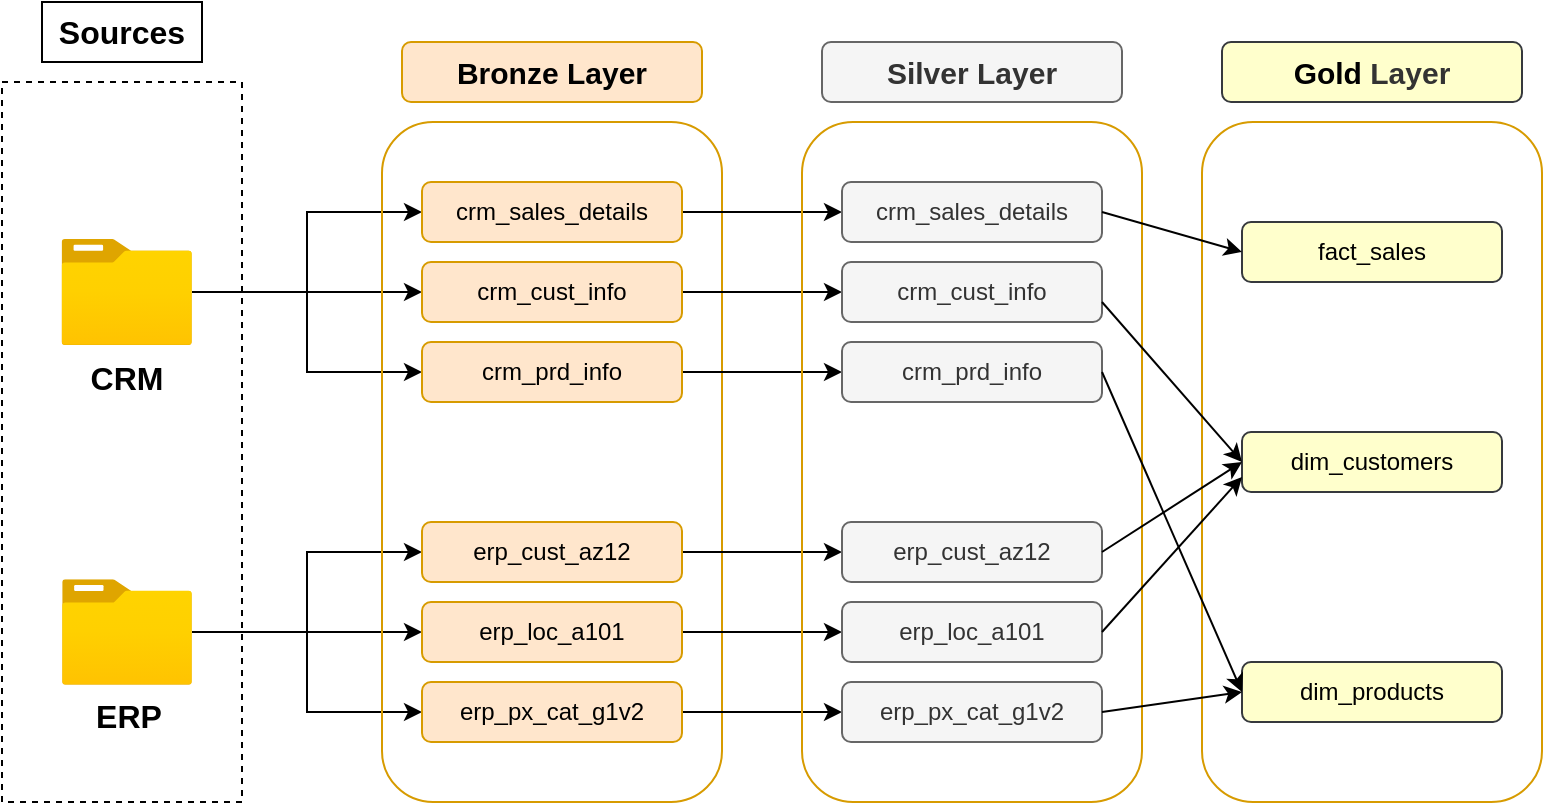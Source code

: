 <mxfile version="26.0.16">
  <diagram name="Page-1" id="ZaKCo2e9F1DByGY8dCHB">
    <mxGraphModel dx="1036" dy="614" grid="1" gridSize="10" guides="1" tooltips="1" connect="1" arrows="1" fold="1" page="1" pageScale="1.2" pageWidth="850" pageHeight="1100" math="0" shadow="0">
      <root>
        <mxCell id="0" />
        <mxCell id="1" parent="0" />
        <mxCell id="fwS_RNYrMWiqNkEhWMYe-1" value="" style="rounded=0;whiteSpace=wrap;html=1;fillColor=none;dashed=1;" parent="1" vertex="1">
          <mxGeometry x="125" y="240" width="120" height="360" as="geometry" />
        </mxCell>
        <mxCell id="fwS_RNYrMWiqNkEhWMYe-2" value="&lt;b&gt;&lt;font style=&quot;font-size: 16px;&quot;&gt;Sources&lt;/font&gt;&lt;/b&gt;" style="rounded=0;whiteSpace=wrap;html=1;strokeColor=default;" parent="1" vertex="1">
          <mxGeometry x="145" y="200" width="80" height="30" as="geometry" />
        </mxCell>
        <mxCell id="fwS_RNYrMWiqNkEhWMYe-14" style="edgeStyle=orthogonalEdgeStyle;rounded=0;orthogonalLoop=1;jettySize=auto;html=1;" parent="1" source="fwS_RNYrMWiqNkEhWMYe-3" target="fwS_RNYrMWiqNkEhWMYe-8" edge="1">
          <mxGeometry relative="1" as="geometry" />
        </mxCell>
        <mxCell id="fwS_RNYrMWiqNkEhWMYe-15" style="edgeStyle=orthogonalEdgeStyle;rounded=0;orthogonalLoop=1;jettySize=auto;html=1;" parent="1" source="fwS_RNYrMWiqNkEhWMYe-3" target="fwS_RNYrMWiqNkEhWMYe-9" edge="1">
          <mxGeometry relative="1" as="geometry" />
        </mxCell>
        <mxCell id="fwS_RNYrMWiqNkEhWMYe-16" style="edgeStyle=orthogonalEdgeStyle;rounded=0;orthogonalLoop=1;jettySize=auto;html=1;entryX=0;entryY=0.5;entryDx=0;entryDy=0;" parent="1" source="fwS_RNYrMWiqNkEhWMYe-3" target="fwS_RNYrMWiqNkEhWMYe-10" edge="1">
          <mxGeometry relative="1" as="geometry" />
        </mxCell>
        <mxCell id="fwS_RNYrMWiqNkEhWMYe-3" value="&lt;b&gt;&lt;font style=&quot;font-size: 16px;&quot;&gt;CRM&lt;/font&gt;&lt;/b&gt;" style="image;aspect=fixed;html=1;points=[];align=center;fontSize=12;image=img/lib/azure2/general/Folder_Blank.svg;" parent="1" vertex="1">
          <mxGeometry x="154.7" y="318.5" width="65.3" height="53" as="geometry" />
        </mxCell>
        <mxCell id="fwS_RNYrMWiqNkEhWMYe-17" style="edgeStyle=orthogonalEdgeStyle;rounded=0;orthogonalLoop=1;jettySize=auto;html=1;entryX=0;entryY=0.5;entryDx=0;entryDy=0;" parent="1" source="fwS_RNYrMWiqNkEhWMYe-4" target="fwS_RNYrMWiqNkEhWMYe-11" edge="1">
          <mxGeometry relative="1" as="geometry" />
        </mxCell>
        <mxCell id="fwS_RNYrMWiqNkEhWMYe-18" style="edgeStyle=orthogonalEdgeStyle;rounded=0;orthogonalLoop=1;jettySize=auto;html=1;entryX=0;entryY=0.5;entryDx=0;entryDy=0;" parent="1" source="fwS_RNYrMWiqNkEhWMYe-4" target="fwS_RNYrMWiqNkEhWMYe-12" edge="1">
          <mxGeometry relative="1" as="geometry" />
        </mxCell>
        <mxCell id="fwS_RNYrMWiqNkEhWMYe-19" style="edgeStyle=orthogonalEdgeStyle;rounded=0;orthogonalLoop=1;jettySize=auto;html=1;entryX=0;entryY=0.5;entryDx=0;entryDy=0;" parent="1" source="fwS_RNYrMWiqNkEhWMYe-4" target="fwS_RNYrMWiqNkEhWMYe-13" edge="1">
          <mxGeometry relative="1" as="geometry" />
        </mxCell>
        <mxCell id="fwS_RNYrMWiqNkEhWMYe-4" value="&lt;font style=&quot;font-size: 16px;&quot;&gt;&lt;b&gt;ERP&lt;/b&gt;&lt;/font&gt;" style="image;aspect=fixed;html=1;points=[];align=center;fontSize=12;image=img/lib/azure2/general/Folder_Blank.svg;" parent="1" vertex="1">
          <mxGeometry x="155" y="488.63" width="65" height="52.75" as="geometry" />
        </mxCell>
        <mxCell id="fwS_RNYrMWiqNkEhWMYe-5" value="" style="rounded=1;whiteSpace=wrap;html=1;fillColor=none;strokeColor=#d79b00;" parent="1" vertex="1">
          <mxGeometry x="315" y="260" width="170" height="340" as="geometry" />
        </mxCell>
        <mxCell id="fwS_RNYrMWiqNkEhWMYe-6" value="&lt;font style=&quot;font-size: 15px;&quot;&gt;Bronze Layer&lt;/font&gt;" style="rounded=1;whiteSpace=wrap;html=1;fontStyle=1;fillColor=#ffe6cc;strokeColor=#d79b00;" parent="1" vertex="1">
          <mxGeometry x="325" y="220" width="150" height="30" as="geometry" />
        </mxCell>
        <mxCell id="_0ZlDbrnNXBeYlR7TSvm-9" style="edgeStyle=orthogonalEdgeStyle;rounded=0;orthogonalLoop=1;jettySize=auto;html=1;" parent="1" source="fwS_RNYrMWiqNkEhWMYe-8" target="_0ZlDbrnNXBeYlR7TSvm-3" edge="1">
          <mxGeometry relative="1" as="geometry" />
        </mxCell>
        <mxCell id="fwS_RNYrMWiqNkEhWMYe-8" value="crm_sales_details" style="rounded=1;whiteSpace=wrap;html=1;fillColor=#ffe6cc;strokeColor=#d79b00;" parent="1" vertex="1">
          <mxGeometry x="335" y="290" width="130" height="30" as="geometry" />
        </mxCell>
        <mxCell id="_0ZlDbrnNXBeYlR7TSvm-10" style="edgeStyle=orthogonalEdgeStyle;rounded=0;orthogonalLoop=1;jettySize=auto;html=1;entryX=0;entryY=0.5;entryDx=0;entryDy=0;" parent="1" source="fwS_RNYrMWiqNkEhWMYe-9" target="_0ZlDbrnNXBeYlR7TSvm-4" edge="1">
          <mxGeometry relative="1" as="geometry" />
        </mxCell>
        <mxCell id="fwS_RNYrMWiqNkEhWMYe-9" value="crm_cust_info" style="rounded=1;whiteSpace=wrap;html=1;fillColor=#ffe6cc;strokeColor=#d79b00;" parent="1" vertex="1">
          <mxGeometry x="335" y="330" width="130" height="30" as="geometry" />
        </mxCell>
        <mxCell id="_0ZlDbrnNXBeYlR7TSvm-11" style="edgeStyle=orthogonalEdgeStyle;rounded=0;orthogonalLoop=1;jettySize=auto;html=1;" parent="1" source="fwS_RNYrMWiqNkEhWMYe-10" target="_0ZlDbrnNXBeYlR7TSvm-5" edge="1">
          <mxGeometry relative="1" as="geometry" />
        </mxCell>
        <mxCell id="fwS_RNYrMWiqNkEhWMYe-10" value="crm_prd_info" style="rounded=1;whiteSpace=wrap;html=1;fillColor=#ffe6cc;strokeColor=#d79b00;" parent="1" vertex="1">
          <mxGeometry x="335" y="370" width="130" height="30" as="geometry" />
        </mxCell>
        <mxCell id="_0ZlDbrnNXBeYlR7TSvm-12" style="edgeStyle=orthogonalEdgeStyle;rounded=0;orthogonalLoop=1;jettySize=auto;html=1;" parent="1" source="fwS_RNYrMWiqNkEhWMYe-11" target="_0ZlDbrnNXBeYlR7TSvm-6" edge="1">
          <mxGeometry relative="1" as="geometry" />
        </mxCell>
        <mxCell id="fwS_RNYrMWiqNkEhWMYe-11" value="erp_cust_az12" style="rounded=1;whiteSpace=wrap;html=1;fillColor=#ffe6cc;strokeColor=#d79b00;" parent="1" vertex="1">
          <mxGeometry x="335" y="460" width="130" height="30" as="geometry" />
        </mxCell>
        <mxCell id="_0ZlDbrnNXBeYlR7TSvm-13" style="edgeStyle=orthogonalEdgeStyle;rounded=0;orthogonalLoop=1;jettySize=auto;html=1;entryX=0;entryY=0.5;entryDx=0;entryDy=0;" parent="1" source="fwS_RNYrMWiqNkEhWMYe-12" target="_0ZlDbrnNXBeYlR7TSvm-7" edge="1">
          <mxGeometry relative="1" as="geometry">
            <mxPoint x="505" y="530" as="targetPoint" />
          </mxGeometry>
        </mxCell>
        <mxCell id="fwS_RNYrMWiqNkEhWMYe-12" value="erp_loc_a101" style="rounded=1;whiteSpace=wrap;html=1;fillColor=#ffe6cc;strokeColor=#d79b00;" parent="1" vertex="1">
          <mxGeometry x="335" y="500" width="130" height="30" as="geometry" />
        </mxCell>
        <mxCell id="_0ZlDbrnNXBeYlR7TSvm-16" style="edgeStyle=orthogonalEdgeStyle;rounded=0;orthogonalLoop=1;jettySize=auto;html=1;entryX=0;entryY=0.5;entryDx=0;entryDy=0;" parent="1" source="fwS_RNYrMWiqNkEhWMYe-13" target="_0ZlDbrnNXBeYlR7TSvm-8" edge="1">
          <mxGeometry relative="1" as="geometry" />
        </mxCell>
        <mxCell id="fwS_RNYrMWiqNkEhWMYe-13" value="erp_px_cat_g1v2" style="rounded=1;whiteSpace=wrap;html=1;fillColor=#ffe6cc;strokeColor=#d79b00;" parent="1" vertex="1">
          <mxGeometry x="335" y="540" width="130" height="30" as="geometry" />
        </mxCell>
        <mxCell id="_0ZlDbrnNXBeYlR7TSvm-1" value="" style="rounded=1;whiteSpace=wrap;html=1;fillColor=none;strokeColor=#d79b00;" parent="1" vertex="1">
          <mxGeometry x="525" y="260" width="170" height="340" as="geometry" />
        </mxCell>
        <mxCell id="_0ZlDbrnNXBeYlR7TSvm-2" value="&lt;font style=&quot;font-size: 15px;&quot;&gt;&lt;font style=&quot;&quot;&gt;Silver&amp;nbsp;&lt;/font&gt;&lt;span style=&quot;background-color: transparent; color: light-dark(rgb(51, 51, 51), rgb(193, 193, 193));&quot;&gt;Layer&lt;/span&gt;&lt;/font&gt;" style="rounded=1;whiteSpace=wrap;html=1;fontStyle=1;fillColor=#f5f5f5;strokeColor=#666666;fontColor=#333333;" parent="1" vertex="1">
          <mxGeometry x="535" y="220" width="150" height="30" as="geometry" />
        </mxCell>
        <mxCell id="_0ZlDbrnNXBeYlR7TSvm-3" value="crm_sales_details" style="rounded=1;whiteSpace=wrap;html=1;fillColor=#f5f5f5;strokeColor=#666666;fontColor=#333333;" parent="1" vertex="1">
          <mxGeometry x="545" y="290" width="130" height="30" as="geometry" />
        </mxCell>
        <mxCell id="_0ZlDbrnNXBeYlR7TSvm-4" value="crm_cust_info" style="rounded=1;whiteSpace=wrap;html=1;fillColor=#f5f5f5;strokeColor=#666666;fontColor=#333333;" parent="1" vertex="1">
          <mxGeometry x="545" y="330" width="130" height="30" as="geometry" />
        </mxCell>
        <mxCell id="_0ZlDbrnNXBeYlR7TSvm-5" value="crm_prd_info" style="rounded=1;whiteSpace=wrap;html=1;fillColor=#f5f5f5;strokeColor=#666666;fontColor=#333333;" parent="1" vertex="1">
          <mxGeometry x="545" y="370" width="130" height="30" as="geometry" />
        </mxCell>
        <mxCell id="_0ZlDbrnNXBeYlR7TSvm-6" value="erp_cust_az12" style="rounded=1;whiteSpace=wrap;html=1;fillColor=#f5f5f5;strokeColor=#666666;fontColor=#333333;" parent="1" vertex="1">
          <mxGeometry x="545" y="460" width="130" height="30" as="geometry" />
        </mxCell>
        <mxCell id="_0ZlDbrnNXBeYlR7TSvm-7" value="erp_loc_a101" style="rounded=1;whiteSpace=wrap;html=1;fillColor=#f5f5f5;strokeColor=#666666;fontColor=#333333;" parent="1" vertex="1">
          <mxGeometry x="545" y="500" width="130" height="30" as="geometry" />
        </mxCell>
        <mxCell id="_0ZlDbrnNXBeYlR7TSvm-8" value="erp_px_cat_g1v2" style="rounded=1;whiteSpace=wrap;html=1;fillColor=#f5f5f5;strokeColor=#666666;fontColor=#333333;" parent="1" vertex="1">
          <mxGeometry x="545" y="540" width="130" height="30" as="geometry" />
        </mxCell>
        <mxCell id="CO1GC_R9TyiMYWNJ-WQj-1" value="" style="rounded=1;whiteSpace=wrap;html=1;fillColor=none;strokeColor=#d79b00;" vertex="1" parent="1">
          <mxGeometry x="725" y="260" width="170" height="340" as="geometry" />
        </mxCell>
        <mxCell id="CO1GC_R9TyiMYWNJ-WQj-2" value="&lt;font style=&quot;font-size: 15px;&quot;&gt;&lt;span style=&quot;background-color: transparent;&quot;&gt;Gold&amp;nbsp;&lt;/span&gt;&lt;span style=&quot;background-color: transparent; color: light-dark(rgb(51, 51, 51), rgb(193, 193, 193));&quot;&gt;Layer&lt;/span&gt;&lt;/font&gt;" style="rounded=1;whiteSpace=wrap;html=1;fontStyle=1;fillColor=#FFFFCC;strokeColor=#36393d;" vertex="1" parent="1">
          <mxGeometry x="735" y="220" width="150" height="30" as="geometry" />
        </mxCell>
        <mxCell id="CO1GC_R9TyiMYWNJ-WQj-3" value="dim_customers" style="rounded=1;whiteSpace=wrap;html=1;fillColor=#FFFFCC;strokeColor=#36393d;" vertex="1" parent="1">
          <mxGeometry x="745" y="415" width="130" height="30" as="geometry" />
        </mxCell>
        <mxCell id="CO1GC_R9TyiMYWNJ-WQj-4" value="dim_products" style="rounded=1;whiteSpace=wrap;html=1;fillColor=#FFFFCC;strokeColor=#36393d;" vertex="1" parent="1">
          <mxGeometry x="745" y="530" width="130" height="30" as="geometry" />
        </mxCell>
        <mxCell id="CO1GC_R9TyiMYWNJ-WQj-9" value="fact_sales" style="rounded=1;whiteSpace=wrap;html=1;fillColor=#FFFFCC;strokeColor=#36393d;" vertex="1" parent="1">
          <mxGeometry x="745" y="310" width="130" height="30" as="geometry" />
        </mxCell>
        <mxCell id="CO1GC_R9TyiMYWNJ-WQj-11" value="" style="endArrow=classic;html=1;rounded=0;exitX=1;exitY=0.5;exitDx=0;exitDy=0;entryX=0;entryY=0.5;entryDx=0;entryDy=0;" edge="1" parent="1" source="_0ZlDbrnNXBeYlR7TSvm-3" target="CO1GC_R9TyiMYWNJ-WQj-9">
          <mxGeometry width="50" height="50" relative="1" as="geometry">
            <mxPoint x="695" y="350" as="sourcePoint" />
            <mxPoint x="745" y="300" as="targetPoint" />
          </mxGeometry>
        </mxCell>
        <mxCell id="CO1GC_R9TyiMYWNJ-WQj-12" value="" style="endArrow=classic;html=1;rounded=0;exitX=1;exitY=0.5;exitDx=0;exitDy=0;entryX=0;entryY=0.5;entryDx=0;entryDy=0;" edge="1" parent="1" target="CO1GC_R9TyiMYWNJ-WQj-3">
          <mxGeometry width="50" height="50" relative="1" as="geometry">
            <mxPoint x="675" y="350" as="sourcePoint" />
            <mxPoint x="745" y="370" as="targetPoint" />
          </mxGeometry>
        </mxCell>
        <mxCell id="CO1GC_R9TyiMYWNJ-WQj-13" value="" style="endArrow=classic;html=1;rounded=0;exitX=1;exitY=0.5;exitDx=0;exitDy=0;entryX=0;entryY=0.5;entryDx=0;entryDy=0;" edge="1" parent="1" source="_0ZlDbrnNXBeYlR7TSvm-6" target="CO1GC_R9TyiMYWNJ-WQj-3">
          <mxGeometry width="50" height="50" relative="1" as="geometry">
            <mxPoint x="675" y="470" as="sourcePoint" />
            <mxPoint x="745" y="550" as="targetPoint" />
          </mxGeometry>
        </mxCell>
        <mxCell id="CO1GC_R9TyiMYWNJ-WQj-14" value="" style="endArrow=classic;html=1;rounded=0;exitX=1;exitY=0.5;exitDx=0;exitDy=0;entryX=0;entryY=0.75;entryDx=0;entryDy=0;" edge="1" parent="1" source="_0ZlDbrnNXBeYlR7TSvm-7" target="CO1GC_R9TyiMYWNJ-WQj-3">
          <mxGeometry width="50" height="50" relative="1" as="geometry">
            <mxPoint x="685" y="505" as="sourcePoint" />
            <mxPoint x="755" y="460" as="targetPoint" />
          </mxGeometry>
        </mxCell>
        <mxCell id="CO1GC_R9TyiMYWNJ-WQj-15" value="" style="endArrow=classic;html=1;rounded=0;exitX=1;exitY=0.5;exitDx=0;exitDy=0;entryX=0;entryY=0.5;entryDx=0;entryDy=0;" edge="1" parent="1" source="_0ZlDbrnNXBeYlR7TSvm-5" target="CO1GC_R9TyiMYWNJ-WQj-4">
          <mxGeometry width="50" height="50" relative="1" as="geometry">
            <mxPoint x="675" y="390" as="sourcePoint" />
            <mxPoint x="745" y="470" as="targetPoint" />
          </mxGeometry>
        </mxCell>
        <mxCell id="CO1GC_R9TyiMYWNJ-WQj-16" value="" style="endArrow=classic;html=1;rounded=0;exitX=1;exitY=0.5;exitDx=0;exitDy=0;entryX=0;entryY=0.5;entryDx=0;entryDy=0;" edge="1" parent="1" source="_0ZlDbrnNXBeYlR7TSvm-8" target="CO1GC_R9TyiMYWNJ-WQj-4">
          <mxGeometry width="50" height="50" relative="1" as="geometry">
            <mxPoint x="725" y="530" as="sourcePoint" />
            <mxPoint x="795" y="690" as="targetPoint" />
          </mxGeometry>
        </mxCell>
      </root>
    </mxGraphModel>
  </diagram>
</mxfile>
